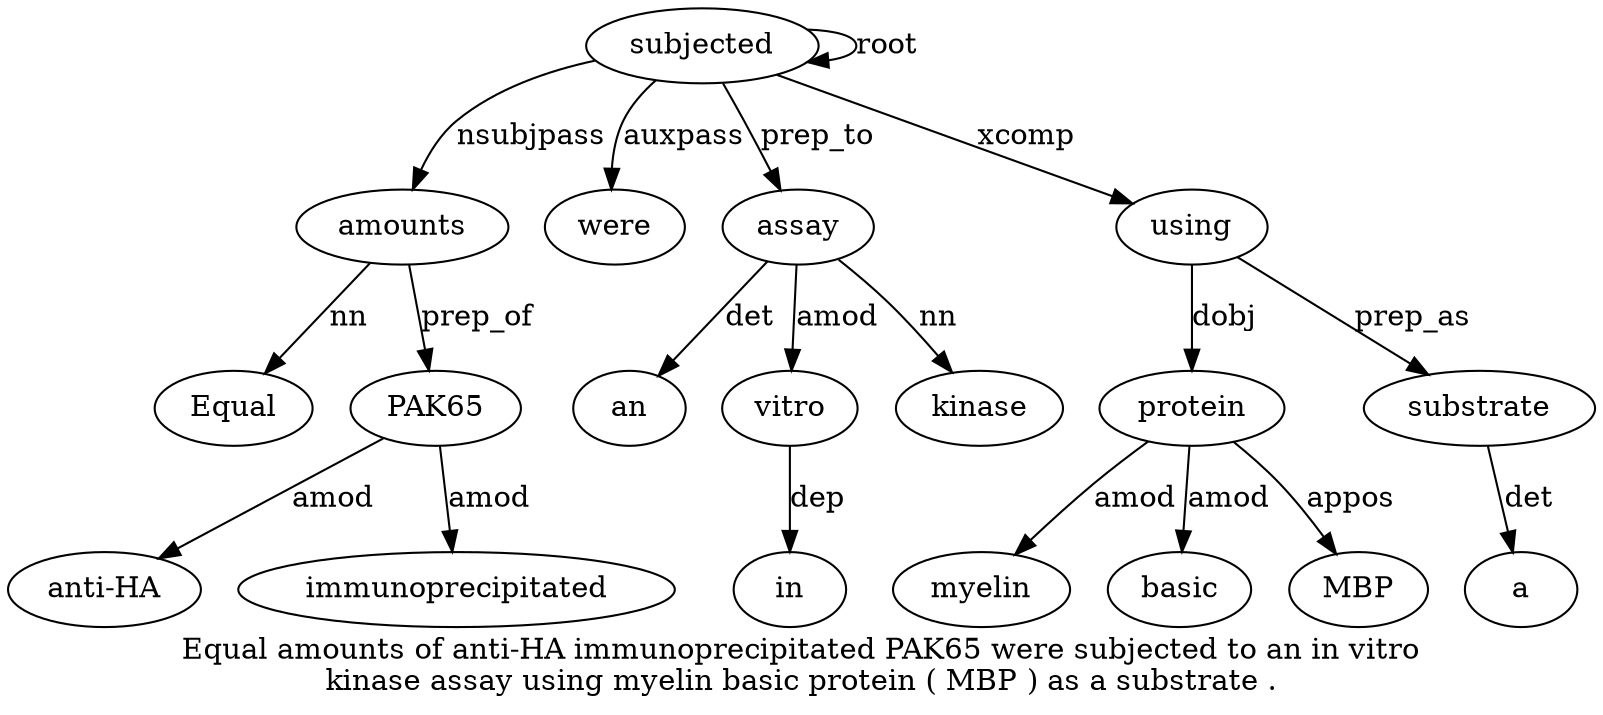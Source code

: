 digraph "Equal amounts of anti-HA immunoprecipitated PAK65 were subjected to an in vitro kinase assay using myelin basic protein ( MBP ) as a substrate ." {
label="Equal amounts of anti-HA immunoprecipitated PAK65 were subjected to an in vitro
kinase assay using myelin basic protein ( MBP ) as a substrate .";
amounts2 [style=filled, fillcolor=white, label=amounts];
Equal1 [style=filled, fillcolor=white, label=Equal];
amounts2 -> Equal1  [label=nn];
subjected8 [style=filled, fillcolor=white, label=subjected];
subjected8 -> amounts2  [label=nsubjpass];
PAK65 [style=filled, fillcolor=white, label=PAK65];
"anti-HA4" [style=filled, fillcolor=white, label="anti-HA"];
PAK65 -> "anti-HA4"  [label=amod];
immunoprecipitated5 [style=filled, fillcolor=white, label=immunoprecipitated];
PAK65 -> immunoprecipitated5  [label=amod];
amounts2 -> PAK65  [label=prep_of];
were7 [style=filled, fillcolor=white, label=were];
subjected8 -> were7  [label=auxpass];
subjected8 -> subjected8  [label=root];
assay14 [style=filled, fillcolor=white, label=assay];
an10 [style=filled, fillcolor=white, label=an];
assay14 -> an10  [label=det];
vitro12 [style=filled, fillcolor=white, label=vitro];
in11 [style=filled, fillcolor=white, label=in];
vitro12 -> in11  [label=dep];
assay14 -> vitro12  [label=amod];
kinase13 [style=filled, fillcolor=white, label=kinase];
assay14 -> kinase13  [label=nn];
subjected8 -> assay14  [label=prep_to];
using15 [style=filled, fillcolor=white, label=using];
subjected8 -> using15  [label=xcomp];
protein18 [style=filled, fillcolor=white, label=protein];
myelin16 [style=filled, fillcolor=white, label=myelin];
protein18 -> myelin16  [label=amod];
basic17 [style=filled, fillcolor=white, label=basic];
protein18 -> basic17  [label=amod];
using15 -> protein18  [label=dobj];
MBP20 [style=filled, fillcolor=white, label=MBP];
protein18 -> MBP20  [label=appos];
substrate24 [style=filled, fillcolor=white, label=substrate];
a23 [style=filled, fillcolor=white, label=a];
substrate24 -> a23  [label=det];
using15 -> substrate24  [label=prep_as];
}
